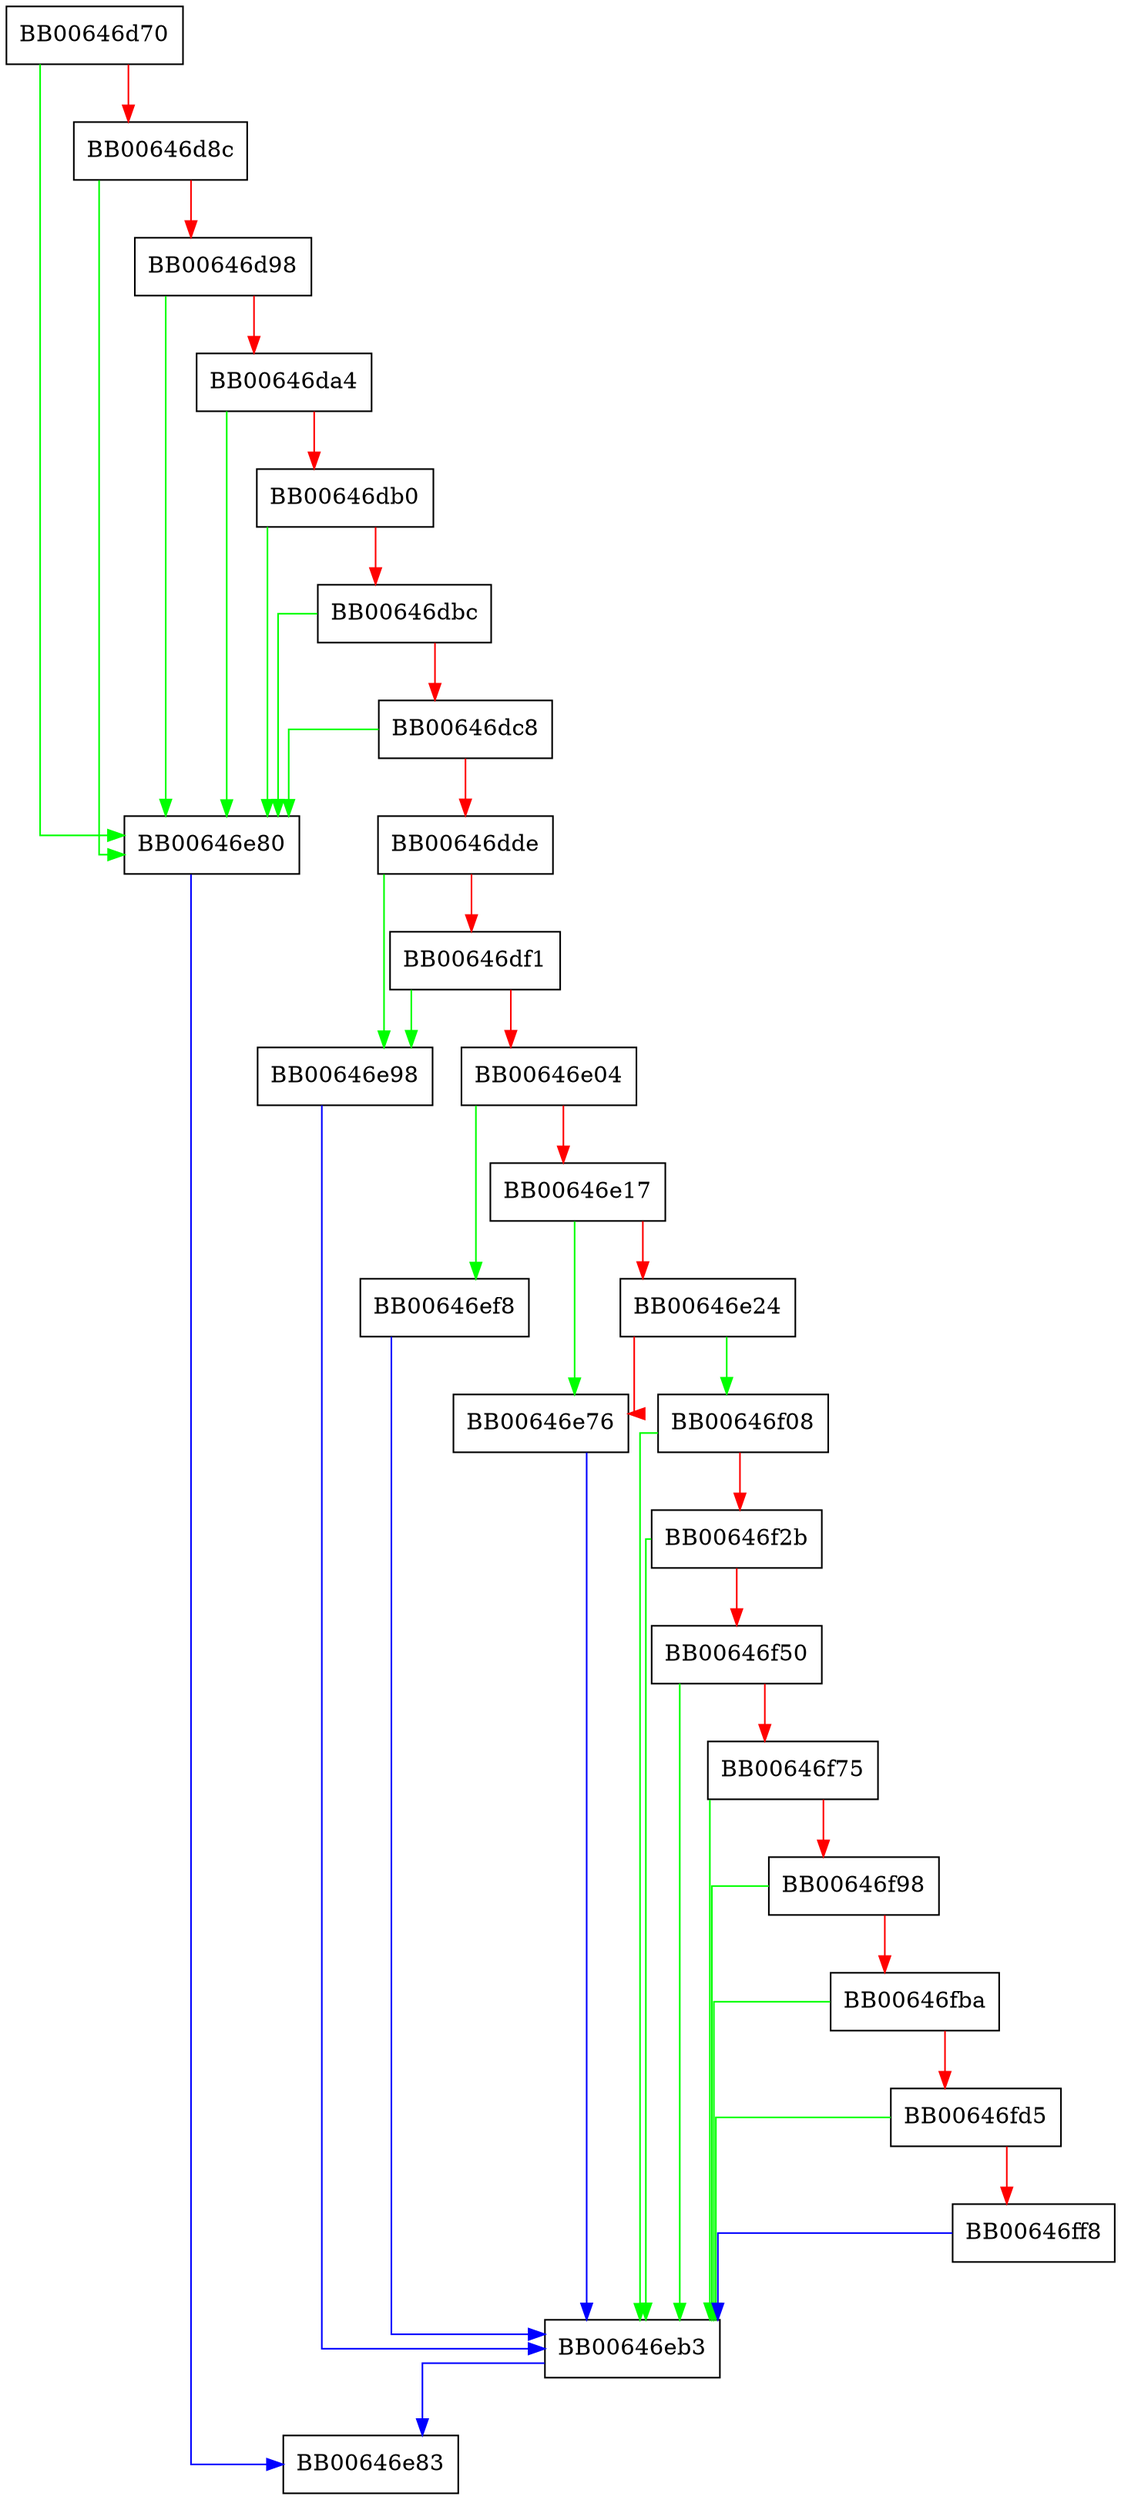 digraph SRP_Calc_client_key {
  node [shape="box"];
  graph [splines=ortho];
  BB00646d70 -> BB00646e80 [color="green"];
  BB00646d70 -> BB00646d8c [color="red"];
  BB00646d8c -> BB00646e80 [color="green"];
  BB00646d8c -> BB00646d98 [color="red"];
  BB00646d98 -> BB00646e80 [color="green"];
  BB00646d98 -> BB00646da4 [color="red"];
  BB00646da4 -> BB00646e80 [color="green"];
  BB00646da4 -> BB00646db0 [color="red"];
  BB00646db0 -> BB00646e80 [color="green"];
  BB00646db0 -> BB00646dbc [color="red"];
  BB00646dbc -> BB00646e80 [color="green"];
  BB00646dbc -> BB00646dc8 [color="red"];
  BB00646dc8 -> BB00646e80 [color="green"];
  BB00646dc8 -> BB00646dde [color="red"];
  BB00646dde -> BB00646e98 [color="green"];
  BB00646dde -> BB00646df1 [color="red"];
  BB00646df1 -> BB00646e98 [color="green"];
  BB00646df1 -> BB00646e04 [color="red"];
  BB00646e04 -> BB00646ef8 [color="green"];
  BB00646e04 -> BB00646e17 [color="red"];
  BB00646e17 -> BB00646e76 [color="green"];
  BB00646e17 -> BB00646e24 [color="red"];
  BB00646e24 -> BB00646f08 [color="green"];
  BB00646e24 -> BB00646e76 [color="red"];
  BB00646e76 -> BB00646eb3 [color="blue"];
  BB00646e80 -> BB00646e83 [color="blue"];
  BB00646e98 -> BB00646eb3 [color="blue"];
  BB00646eb3 -> BB00646e83 [color="blue"];
  BB00646ef8 -> BB00646eb3 [color="blue"];
  BB00646f08 -> BB00646eb3 [color="green"];
  BB00646f08 -> BB00646f2b [color="red"];
  BB00646f2b -> BB00646eb3 [color="green"];
  BB00646f2b -> BB00646f50 [color="red"];
  BB00646f50 -> BB00646eb3 [color="green"];
  BB00646f50 -> BB00646f75 [color="red"];
  BB00646f75 -> BB00646eb3 [color="green"];
  BB00646f75 -> BB00646f98 [color="red"];
  BB00646f98 -> BB00646eb3 [color="green"];
  BB00646f98 -> BB00646fba [color="red"];
  BB00646fba -> BB00646eb3 [color="green"];
  BB00646fba -> BB00646fd5 [color="red"];
  BB00646fd5 -> BB00646eb3 [color="green"];
  BB00646fd5 -> BB00646ff8 [color="red"];
  BB00646ff8 -> BB00646eb3 [color="blue"];
}